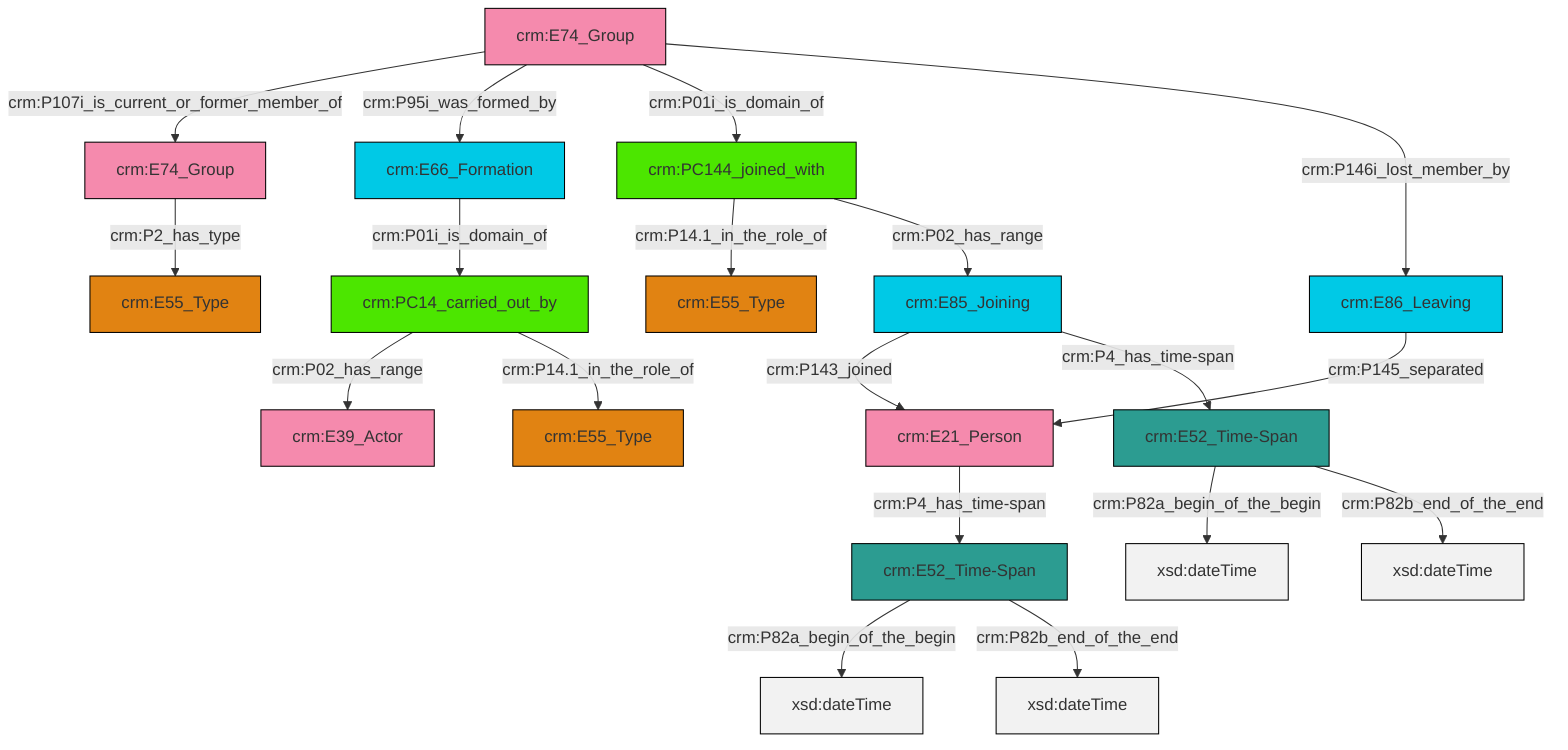 graph TD
classDef Literal fill:#f2f2f2,stroke:#000000;
classDef CRM_Entity fill:#FFFFFF,stroke:#000000;
classDef Temporal_Entity fill:#00C9E6, stroke:#000000;
classDef Type fill:#E18312, stroke:#000000;
classDef Time-Span fill:#2C9C91, stroke:#000000;
classDef Appellation fill:#FFEB7F, stroke:#000000;
classDef Place fill:#008836, stroke:#000000;
classDef Persistent_Item fill:#B266B2, stroke:#000000;
classDef Conceptual_Object fill:#FFD700, stroke:#000000;
classDef Physical_Thing fill:#D2B48C, stroke:#000000;
classDef Actor fill:#f58aad, stroke:#000000;
classDef PC_Classes fill:#4ce600, stroke:#000000;
classDef Multi fill:#cccccc,stroke:#000000;

6["crm:PC144_joined_with"]:::PC_Classes -->|crm:P14.1_in_the_role_of| 4["crm:E55_Type"]:::Type
7["crm:PC14_carried_out_by"]:::PC_Classes -->|crm:P02_has_range| 8["crm:E39_Actor"]:::Actor
9["crm:E74_Group"]:::Actor -->|crm:P107i_is_current_or_former_member_of| 10["crm:E74_Group"]:::Actor
7["crm:PC14_carried_out_by"]:::PC_Classes -->|crm:P14.1_in_the_role_of| 11["crm:E55_Type"]:::Type
12["crm:E52_Time-Span"]:::Time-Span -->|crm:P82a_begin_of_the_begin| 14[xsd:dateTime]:::Literal
12["crm:E52_Time-Span"]:::Time-Span -->|crm:P82b_end_of_the_end| 15[xsd:dateTime]:::Literal
10["crm:E74_Group"]:::Actor -->|crm:P2_has_type| 0["crm:E55_Type"]:::Type
22["crm:E66_Formation"]:::Temporal_Entity -->|crm:P01i_is_domain_of| 7["crm:PC14_carried_out_by"]:::PC_Classes
9["crm:E74_Group"]:::Actor -->|crm:P95i_was_formed_by| 22["crm:E66_Formation"]:::Temporal_Entity
2["crm:E21_Person"]:::Actor -->|crm:P4_has_time-span| 12["crm:E52_Time-Span"]:::Time-Span
20["crm:E86_Leaving"]:::Temporal_Entity -->|crm:P145_separated| 2["crm:E21_Person"]:::Actor
9["crm:E74_Group"]:::Actor -->|crm:P01i_is_domain_of| 6["crm:PC144_joined_with"]:::PC_Classes
9["crm:E74_Group"]:::Actor -->|crm:P146i_lost_member_by| 20["crm:E86_Leaving"]:::Temporal_Entity
6["crm:PC144_joined_with"]:::PC_Classes -->|crm:P02_has_range| 26["crm:E85_Joining"]:::Temporal_Entity
26["crm:E85_Joining"]:::Temporal_Entity -->|crm:P143_joined| 2["crm:E21_Person"]:::Actor
24["crm:E52_Time-Span"]:::Time-Span -->|crm:P82a_begin_of_the_begin| 32[xsd:dateTime]:::Literal
24["crm:E52_Time-Span"]:::Time-Span -->|crm:P82b_end_of_the_end| 33[xsd:dateTime]:::Literal
26["crm:E85_Joining"]:::Temporal_Entity -->|crm:P4_has_time-span| 24["crm:E52_Time-Span"]:::Time-Span